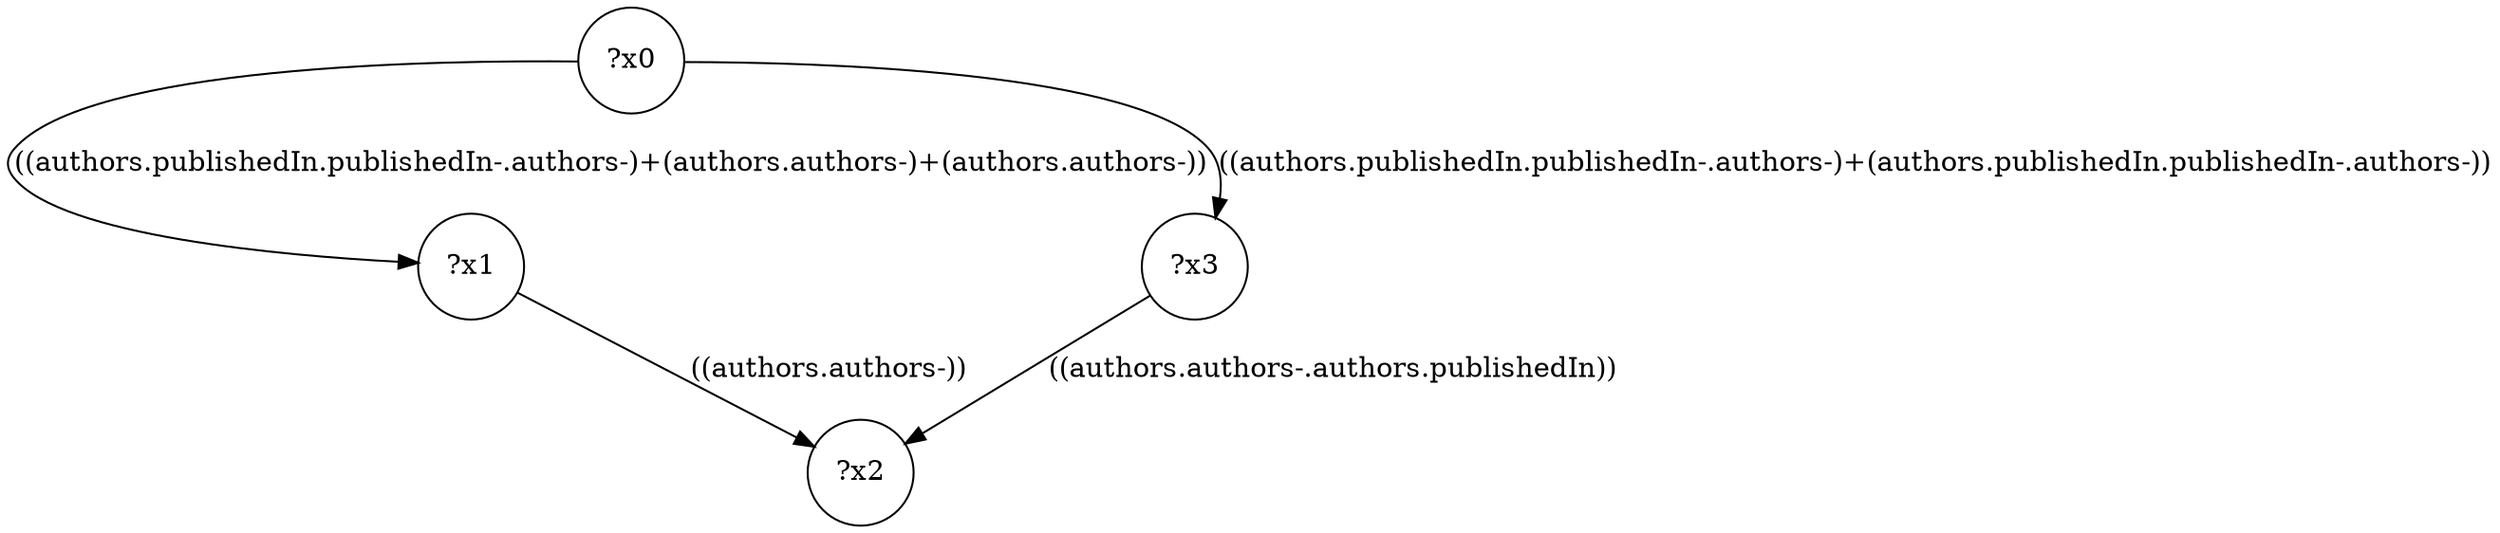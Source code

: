 digraph g {
	x0 [shape=circle, label="?x0"];
	x1 [shape=circle, label="?x1"];
	x0 -> x1 [label="((authors.publishedIn.publishedIn-.authors-)+(authors.authors-)+(authors.authors-))"];
	x2 [shape=circle, label="?x2"];
	x1 -> x2 [label="((authors.authors-))"];
	x3 [shape=circle, label="?x3"];
	x0 -> x3 [label="((authors.publishedIn.publishedIn-.authors-)+(authors.publishedIn.publishedIn-.authors-))"];
	x3 -> x2 [label="((authors.authors-.authors.publishedIn))"];
}
